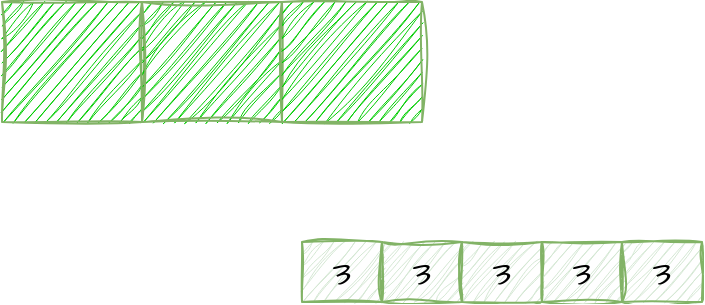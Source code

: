 <mxfile version="24.7.6">
  <diagram name="第 1 页" id="GiGbnIVxxNEOi2oPHxmY">
    <mxGraphModel dx="691" dy="373" grid="1" gridSize="10" guides="1" tooltips="1" connect="1" arrows="1" fold="1" page="1" pageScale="1" pageWidth="827" pageHeight="1169" math="0" shadow="0">
      <root>
        <mxCell id="0" />
        <mxCell id="1" parent="0" />
        <mxCell id="FX6CKRVvUtthMJeB5Iqw-1" value="" style="rounded=0;whiteSpace=wrap;html=1;fillColor=#00CC00;strokeColor=#82b366;fillStyle=auto;shadow=0;sketch=1;curveFitting=1;jiggle=2;" parent="1" vertex="1">
          <mxGeometry x="210" y="170" width="70" height="60" as="geometry" />
        </mxCell>
        <mxCell id="FX6CKRVvUtthMJeB5Iqw-2" value="" style="whiteSpace=wrap;html=1;fillColor=#00CC00;rounded=0;fillStyle=auto;shadow=0;sketch=1;curveFitting=1;jiggle=2;strokeColor=#82b366;" parent="1" vertex="1">
          <mxGeometry x="280" y="170" width="70" height="60" as="geometry" />
        </mxCell>
        <mxCell id="FX6CKRVvUtthMJeB5Iqw-4" value="" style="whiteSpace=wrap;html=1;fillColor=#00CC00;rounded=0;fillStyle=auto;shadow=0;sketch=1;curveFitting=1;jiggle=2;strokeColor=#82b366;" parent="1" vertex="1">
          <mxGeometry x="350" y="170" width="70" height="60" as="geometry" />
        </mxCell>
        <mxCell id="qmJgbEEA-6HFDCWvNIaT-1" value="&lt;font style=&quot;font-size: 18px;&quot;&gt;3&lt;/font&gt;" style="text;strokeColor=#82b366;align=center;fillColor=#d5e8d4;html=1;verticalAlign=middle;whiteSpace=wrap;rounded=0;fontFamily=Architects Daughter;fontSource=https%3A%2F%2Ffonts.googleapis.com%2Fcss%3Ffamily%3DArchitects%2BDaughter;sketch=1;curveFitting=1;jiggle=2;" vertex="1" parent="1">
          <mxGeometry x="360" y="290" width="40" height="30" as="geometry" />
        </mxCell>
        <mxCell id="qmJgbEEA-6HFDCWvNIaT-2" value="&lt;font style=&quot;font-size: 18px;&quot;&gt;3&lt;/font&gt;" style="text;strokeColor=#82b366;align=center;fillColor=#d5e8d4;html=1;verticalAlign=middle;whiteSpace=wrap;rounded=0;fontFamily=Architects Daughter;fontSource=https%3A%2F%2Ffonts.googleapis.com%2Fcss%3Ffamily%3DArchitects%2BDaughter;sketch=1;curveFitting=1;jiggle=2;" vertex="1" parent="1">
          <mxGeometry x="400" y="290" width="40" height="30" as="geometry" />
        </mxCell>
        <mxCell id="qmJgbEEA-6HFDCWvNIaT-3" value="&lt;font style=&quot;font-size: 18px;&quot;&gt;3&lt;/font&gt;" style="text;strokeColor=#82b366;align=center;fillColor=#d5e8d4;html=1;verticalAlign=middle;whiteSpace=wrap;rounded=0;fontFamily=Architects Daughter;fontSource=https%3A%2F%2Ffonts.googleapis.com%2Fcss%3Ffamily%3DArchitects%2BDaughter;sketch=1;curveFitting=1;jiggle=2;" vertex="1" parent="1">
          <mxGeometry x="440" y="290" width="40" height="30" as="geometry" />
        </mxCell>
        <mxCell id="qmJgbEEA-6HFDCWvNIaT-4" value="&lt;font style=&quot;font-size: 18px;&quot;&gt;3&lt;/font&gt;" style="text;strokeColor=#82b366;align=center;fillColor=#d5e8d4;html=1;verticalAlign=middle;whiteSpace=wrap;rounded=0;fontFamily=Architects Daughter;fontSource=https%3A%2F%2Ffonts.googleapis.com%2Fcss%3Ffamily%3DArchitects%2BDaughter;sketch=1;curveFitting=1;jiggle=2;" vertex="1" parent="1">
          <mxGeometry x="480" y="290" width="40" height="30" as="geometry" />
        </mxCell>
        <mxCell id="qmJgbEEA-6HFDCWvNIaT-5" value="&lt;font style=&quot;font-size: 18px;&quot;&gt;3&lt;/font&gt;" style="text;strokeColor=#82b366;align=center;fillColor=#d5e8d4;html=1;verticalAlign=middle;whiteSpace=wrap;rounded=0;fontFamily=Architects Daughter;fontSource=https%3A%2F%2Ffonts.googleapis.com%2Fcss%3Ffamily%3DArchitects%2BDaughter;sketch=1;curveFitting=1;jiggle=2;" vertex="1" parent="1">
          <mxGeometry x="520" y="290" width="40" height="30" as="geometry" />
        </mxCell>
      </root>
    </mxGraphModel>
  </diagram>
</mxfile>
